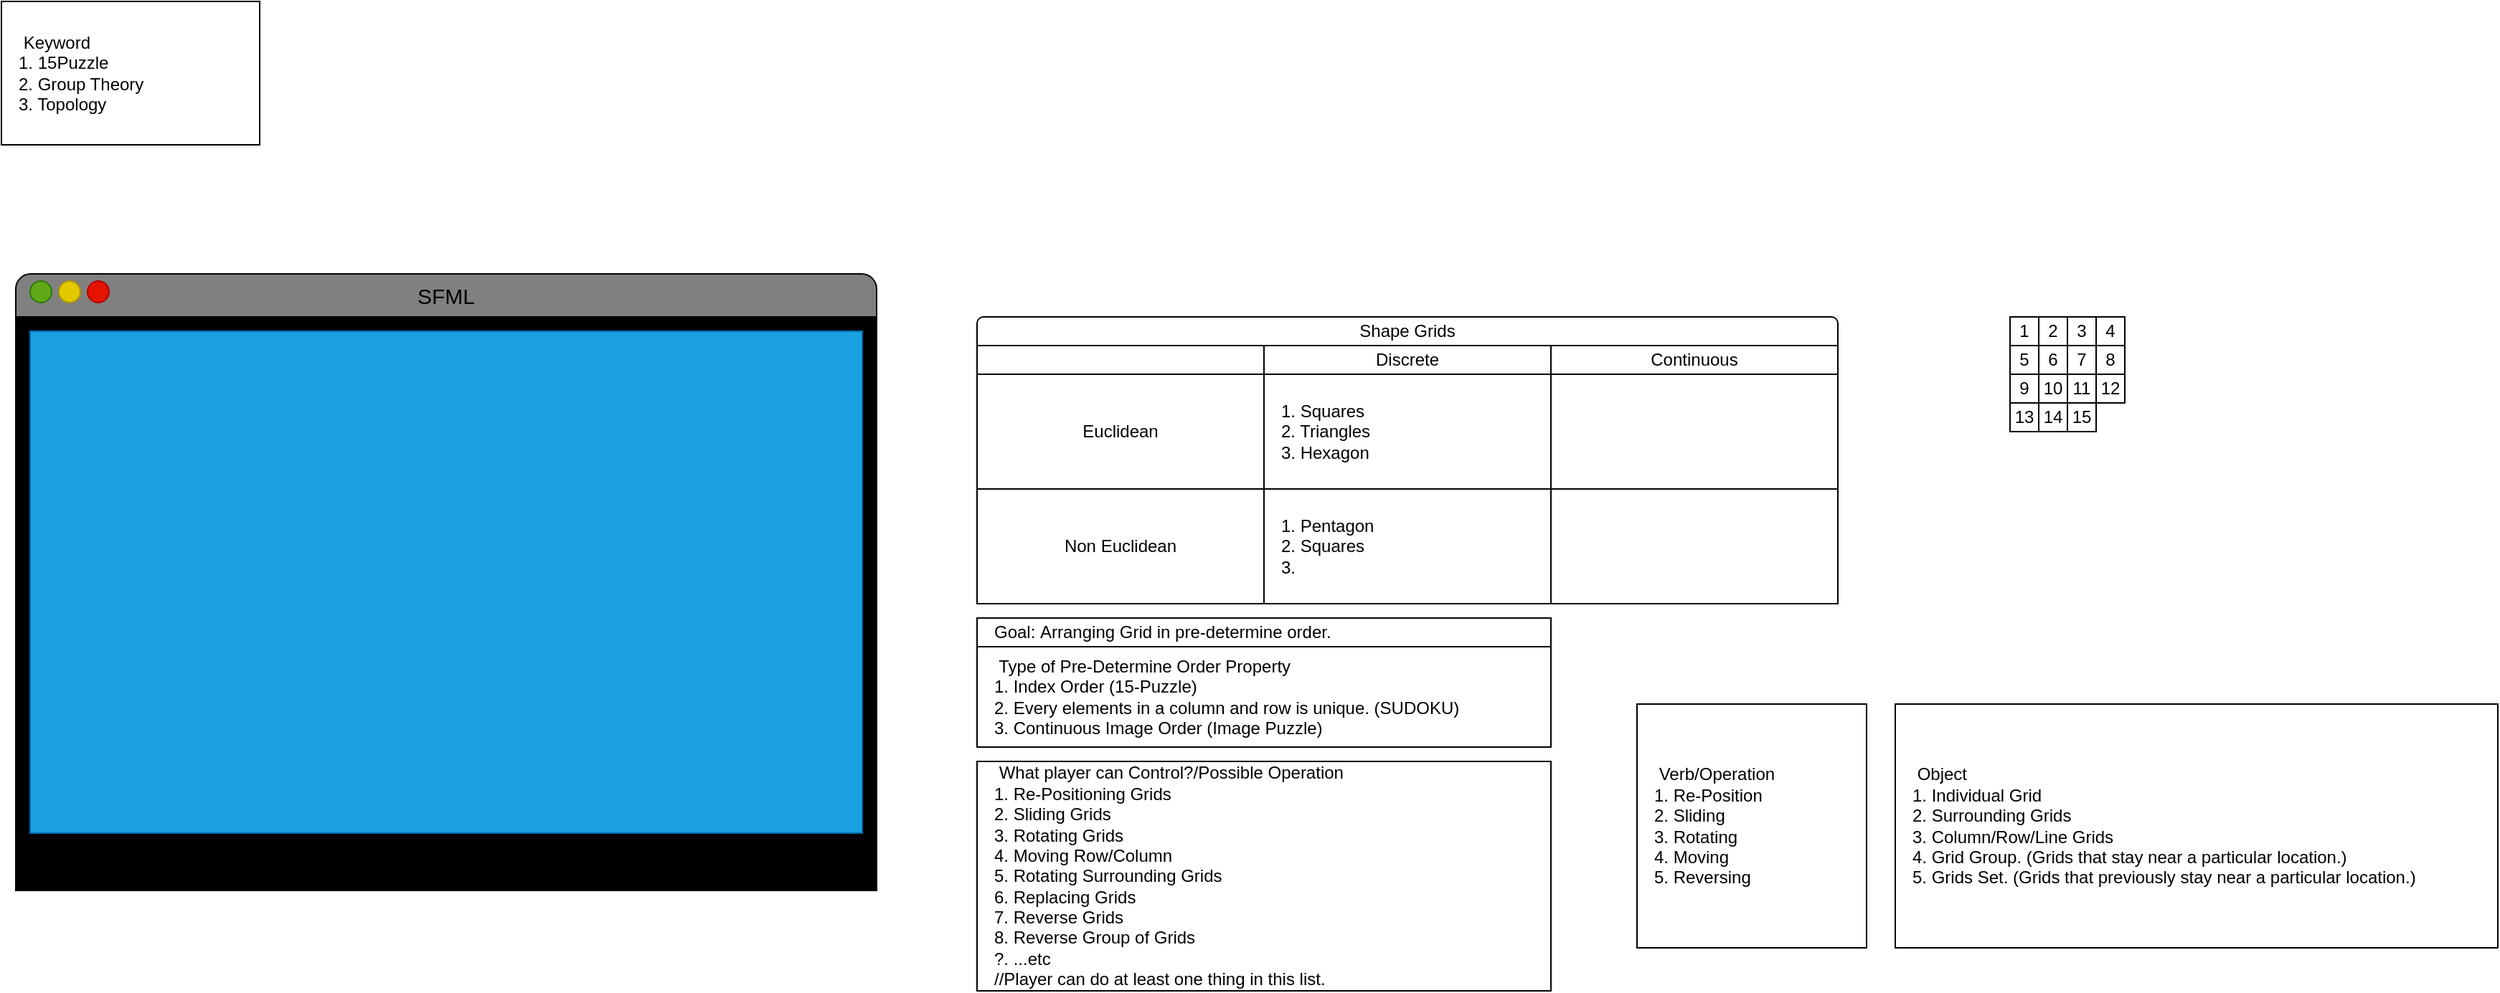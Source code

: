 <mxfile version="17.4.0" type="github">
  <diagram id="6oDgEVkb3G0dYZt31TxD" name="Page-1">
    <mxGraphModel dx="737" dy="427" grid="1" gridSize="10" guides="1" tooltips="1" connect="1" arrows="1" fold="1" page="1" pageScale="1" pageWidth="850" pageHeight="1100" math="0" shadow="0">
      <root>
        <mxCell id="0" />
        <mxCell id="1" parent="0" />
        <mxCell id="2gLC2EfKz5ei1ZDdkJLl-1" value="&lt;span style=&quot;white-space: pre&quot;&gt;	Keyword&lt;br&gt;1. 15Puzzle&lt;br&gt;2. Group Theory&lt;br/&gt;3. Topology&lt;br&gt;&lt;/span&gt;" style="rounded=0;whiteSpace=wrap;html=1;align=left;spacingLeft=10;" vertex="1" parent="1">
          <mxGeometry x="80" y="220" width="180" height="100" as="geometry" />
        </mxCell>
        <mxCell id="2gLC2EfKz5ei1ZDdkJLl-31" value="&lt;span style=&quot;white-space: pre&quot;&gt;	What player can Control?/Possible Operation&lt;br&gt;1. Re-Positioning Grids&lt;br&gt;2. Sliding Grids&lt;br&gt;3. Rotating Grids&lt;br&gt;4. Moving Row/Column&lt;br&gt;5. Rotating Surrounding Grids&lt;br&gt;6. Replacing Grids&lt;br&gt;7. Reverse Grids&lt;br&gt;8. Reverse Group of Grids&lt;br&gt;?. ...etc&lt;br&gt;//Player can do at least one thing in this list.&lt;br&gt;&lt;/span&gt;" style="rounded=0;whiteSpace=wrap;html=1;fontSize=12;fillColor=#FFFFFF;align=left;spacingLeft=10;" vertex="1" parent="1">
          <mxGeometry x="760" y="750" width="400" height="160" as="geometry" />
        </mxCell>
        <mxCell id="2gLC2EfKz5ei1ZDdkJLl-32" value="" style="group" vertex="1" connectable="0" parent="1">
          <mxGeometry x="760" y="650" width="400" height="90" as="geometry" />
        </mxCell>
        <mxCell id="2gLC2EfKz5ei1ZDdkJLl-29" value="Goal:&amp;nbsp;Arranging Grid in pre-determine order." style="rounded=0;whiteSpace=wrap;html=1;fontSize=12;fillColor=#FFFFFF;align=left;spacingLeft=10;" vertex="1" parent="2gLC2EfKz5ei1ZDdkJLl-32">
          <mxGeometry width="400" height="20" as="geometry" />
        </mxCell>
        <mxCell id="2gLC2EfKz5ei1ZDdkJLl-30" value="&lt;span style=&quot;white-space: pre&quot;&gt;	Type of Pre-Determine Order Property&lt;/span&gt;&lt;br style=&quot;font-size: 12px&quot;&gt;&lt;span style=&quot;white-space: pre&quot;&gt;1. Index Order (15-Puzzle)&lt;/span&gt;&lt;br&gt;&lt;span style=&quot;white-space: pre&quot;&gt;2. Every elements in a column and row is unique. (SUDOKU)&lt;/span&gt;&lt;br style=&quot;font-size: 12px&quot;&gt;&lt;span style=&quot;white-space: pre&quot;&gt;3. Continuous Image Order (Image Puzzle)&lt;br&gt;&lt;/span&gt;" style="rounded=0;whiteSpace=wrap;html=1;fontSize=12;fillColor=#FFFFFF;align=left;spacingLeft=10;" vertex="1" parent="2gLC2EfKz5ei1ZDdkJLl-32">
          <mxGeometry y="20" width="400" height="70" as="geometry" />
        </mxCell>
        <mxCell id="2gLC2EfKz5ei1ZDdkJLl-33" value="" style="group" vertex="1" connectable="0" parent="1">
          <mxGeometry x="760" y="440" width="600" height="200" as="geometry" />
        </mxCell>
        <mxCell id="2gLC2EfKz5ei1ZDdkJLl-28" value="Shape Grids" style="rounded=1;whiteSpace=wrap;html=1;fontSize=12;fillColor=#FFFFFF;spacingTop=-10;" vertex="1" parent="2gLC2EfKz5ei1ZDdkJLl-33">
          <mxGeometry width="600" height="30" as="geometry" />
        </mxCell>
        <mxCell id="2gLC2EfKz5ei1ZDdkJLl-19" value="Discrete" style="rounded=0;whiteSpace=wrap;html=1;fontSize=12;fillColor=#FFFFFF;" vertex="1" parent="2gLC2EfKz5ei1ZDdkJLl-33">
          <mxGeometry x="200" y="20" width="200" height="20" as="geometry" />
        </mxCell>
        <mxCell id="2gLC2EfKz5ei1ZDdkJLl-20" value="Continuous" style="rounded=0;whiteSpace=wrap;html=1;fontSize=12;fillColor=#FFFFFF;" vertex="1" parent="2gLC2EfKz5ei1ZDdkJLl-33">
          <mxGeometry x="400" y="20" width="200" height="20" as="geometry" />
        </mxCell>
        <mxCell id="2gLC2EfKz5ei1ZDdkJLl-21" value="Euclidean" style="rounded=0;whiteSpace=wrap;html=1;fontSize=12;fillColor=#FFFFFF;" vertex="1" parent="2gLC2EfKz5ei1ZDdkJLl-33">
          <mxGeometry y="40" width="200" height="80" as="geometry" />
        </mxCell>
        <mxCell id="2gLC2EfKz5ei1ZDdkJLl-22" value="Non Euclidean" style="rounded=0;whiteSpace=wrap;html=1;fontSize=12;fillColor=#FFFFFF;" vertex="1" parent="2gLC2EfKz5ei1ZDdkJLl-33">
          <mxGeometry y="120" width="200" height="80" as="geometry" />
        </mxCell>
        <mxCell id="2gLC2EfKz5ei1ZDdkJLl-23" value="1. Squares&lt;br style=&quot;font-size: 12px;&quot;&gt;2. Triangles&lt;br style=&quot;font-size: 12px;&quot;&gt;3. Hexagon" style="rounded=0;whiteSpace=wrap;html=1;fontSize=12;fillColor=#FFFFFF;align=left;spacingLeft=10;" vertex="1" parent="2gLC2EfKz5ei1ZDdkJLl-33">
          <mxGeometry x="200" y="40" width="200" height="80" as="geometry" />
        </mxCell>
        <mxCell id="2gLC2EfKz5ei1ZDdkJLl-24" value="1. Pentagon&lt;br style=&quot;font-size: 12px;&quot;&gt;2. Squares&lt;br style=&quot;font-size: 12px;&quot;&gt;3.&amp;nbsp;" style="rounded=0;whiteSpace=wrap;html=1;fontSize=12;fillColor=#FFFFFF;align=left;spacingLeft=10;" vertex="1" parent="2gLC2EfKz5ei1ZDdkJLl-33">
          <mxGeometry x="200" y="120" width="200" height="80" as="geometry" />
        </mxCell>
        <mxCell id="2gLC2EfKz5ei1ZDdkJLl-25" value="" style="rounded=0;whiteSpace=wrap;html=1;fontSize=12;fillColor=#FFFFFF;align=left;spacingLeft=10;" vertex="1" parent="2gLC2EfKz5ei1ZDdkJLl-33">
          <mxGeometry x="400" y="40" width="200" height="80" as="geometry" />
        </mxCell>
        <mxCell id="2gLC2EfKz5ei1ZDdkJLl-26" value="" style="rounded=0;whiteSpace=wrap;html=1;fontSize=12;fillColor=#FFFFFF;align=left;spacingLeft=10;" vertex="1" parent="2gLC2EfKz5ei1ZDdkJLl-33">
          <mxGeometry x="400" y="120" width="200" height="80" as="geometry" />
        </mxCell>
        <mxCell id="2gLC2EfKz5ei1ZDdkJLl-27" value="" style="rounded=0;whiteSpace=wrap;html=1;fontSize=12;fillColor=#FFFFFF;" vertex="1" parent="2gLC2EfKz5ei1ZDdkJLl-33">
          <mxGeometry y="20" width="200" height="20" as="geometry" />
        </mxCell>
        <mxCell id="2gLC2EfKz5ei1ZDdkJLl-34" value="" style="group" vertex="1" connectable="0" parent="1">
          <mxGeometry x="90" y="410" width="600" height="430" as="geometry" />
        </mxCell>
        <mxCell id="2gLC2EfKz5ei1ZDdkJLl-5" value="" style="rounded=1;whiteSpace=wrap;html=1;fillColor=#808080;" vertex="1" parent="2gLC2EfKz5ei1ZDdkJLl-34">
          <mxGeometry width="600" height="70" as="geometry" />
        </mxCell>
        <mxCell id="2gLC2EfKz5ei1ZDdkJLl-2" value="" style="rounded=0;whiteSpace=wrap;html=1;fillColor=#000000;" vertex="1" parent="2gLC2EfKz5ei1ZDdkJLl-34">
          <mxGeometry y="30" width="600" height="400" as="geometry" />
        </mxCell>
        <mxCell id="2gLC2EfKz5ei1ZDdkJLl-6" value="" style="rounded=0;whiteSpace=wrap;html=1;fillColor=#1ba1e2;strokeColor=#006EAF;fontColor=#ffffff;" vertex="1" parent="2gLC2EfKz5ei1ZDdkJLl-34">
          <mxGeometry x="10" y="40" width="580" height="350" as="geometry" />
        </mxCell>
        <mxCell id="2gLC2EfKz5ei1ZDdkJLl-8" value="SFML" style="text;html=1;strokeColor=none;fillColor=none;align=center;verticalAlign=middle;whiteSpace=wrap;rounded=0;fontSize=15;" vertex="1" parent="2gLC2EfKz5ei1ZDdkJLl-34">
          <mxGeometry x="270" width="60" height="30" as="geometry" />
        </mxCell>
        <mxCell id="2gLC2EfKz5ei1ZDdkJLl-9" value="" style="ellipse;whiteSpace=wrap;html=1;aspect=fixed;fillColor=#60a917;fontColor=#ffffff;strokeColor=#2D7600;" vertex="1" parent="2gLC2EfKz5ei1ZDdkJLl-34">
          <mxGeometry x="10" y="5" width="15" height="15" as="geometry" />
        </mxCell>
        <mxCell id="2gLC2EfKz5ei1ZDdkJLl-10" value="" style="ellipse;whiteSpace=wrap;html=1;aspect=fixed;fillColor=#e3c800;fontColor=#000000;strokeColor=#B09500;" vertex="1" parent="2gLC2EfKz5ei1ZDdkJLl-34">
          <mxGeometry x="30" y="5" width="15" height="15" as="geometry" />
        </mxCell>
        <mxCell id="2gLC2EfKz5ei1ZDdkJLl-11" value="" style="ellipse;whiteSpace=wrap;html=1;aspect=fixed;fillColor=#e51400;fontColor=#ffffff;strokeColor=#B20000;" vertex="1" parent="2gLC2EfKz5ei1ZDdkJLl-34">
          <mxGeometry x="50" y="5" width="15" height="15" as="geometry" />
        </mxCell>
        <mxCell id="2gLC2EfKz5ei1ZDdkJLl-36" value="&lt;span style=&quot;white-space: pre&quot;&gt;	Verb/Operation&lt;br&gt;1. Re-Position&lt;br&gt;2. Sliding&lt;br&gt;3. Rotating&lt;br&gt;4. Moving&lt;br&gt;5. Reversing&lt;br&gt;&lt;/span&gt;" style="rounded=0;whiteSpace=wrap;html=1;fontSize=12;fillColor=#FFFFFF;align=left;spacingLeft=10;" vertex="1" parent="1">
          <mxGeometry x="1220" y="710" width="160" height="170" as="geometry" />
        </mxCell>
        <mxCell id="2gLC2EfKz5ei1ZDdkJLl-38" value="&lt;span style=&quot;white-space: pre&quot;&gt;&lt;span style=&quot;white-space: pre&quot;&gt;	Object&lt;br&gt;&lt;/span&gt;1. Individual Grid&lt;br&gt;2. Surrounding Grids&lt;br&gt;3. &lt;/span&gt;&lt;span style=&quot;white-space: pre&quot;&gt;Column/Row/Line Grids&lt;/span&gt;&lt;br&gt;&lt;span style=&quot;white-space: pre&quot;&gt;4. Grid Group. (Grids that stay near a particular location.)&lt;/span&gt;&lt;br&gt;&lt;span style=&quot;white-space: pre&quot;&gt;5. Grids Set. (Grids that previously stay near a particular location.)&lt;br&gt;&lt;/span&gt;" style="rounded=0;whiteSpace=wrap;html=1;fontSize=12;fillColor=#FFFFFF;align=left;spacingLeft=10;" vertex="1" parent="1">
          <mxGeometry x="1400" y="710" width="420" height="170" as="geometry" />
        </mxCell>
        <mxCell id="2gLC2EfKz5ei1ZDdkJLl-61" value="" style="group" vertex="1" connectable="0" parent="1">
          <mxGeometry x="1480" y="440" width="80" height="80" as="geometry" />
        </mxCell>
        <mxCell id="2gLC2EfKz5ei1ZDdkJLl-37" value="1" style="whiteSpace=wrap;html=1;aspect=fixed;fontSize=12;fillColor=#FFFFFF;" vertex="1" parent="2gLC2EfKz5ei1ZDdkJLl-61">
          <mxGeometry width="20" height="20" as="geometry" />
        </mxCell>
        <mxCell id="2gLC2EfKz5ei1ZDdkJLl-39" value="2" style="whiteSpace=wrap;html=1;aspect=fixed;fontSize=12;fillColor=#FFFFFF;" vertex="1" parent="2gLC2EfKz5ei1ZDdkJLl-61">
          <mxGeometry x="20" width="20" height="20" as="geometry" />
        </mxCell>
        <mxCell id="2gLC2EfKz5ei1ZDdkJLl-40" value="3" style="whiteSpace=wrap;html=1;aspect=fixed;fontSize=12;fillColor=#FFFFFF;" vertex="1" parent="2gLC2EfKz5ei1ZDdkJLl-61">
          <mxGeometry x="40" width="20" height="20" as="geometry" />
        </mxCell>
        <mxCell id="2gLC2EfKz5ei1ZDdkJLl-41" value="4" style="whiteSpace=wrap;html=1;aspect=fixed;fontSize=12;fillColor=#FFFFFF;" vertex="1" parent="2gLC2EfKz5ei1ZDdkJLl-61">
          <mxGeometry x="60" width="20" height="20" as="geometry" />
        </mxCell>
        <mxCell id="2gLC2EfKz5ei1ZDdkJLl-42" value="5" style="whiteSpace=wrap;html=1;aspect=fixed;fontSize=12;fillColor=#FFFFFF;" vertex="1" parent="2gLC2EfKz5ei1ZDdkJLl-61">
          <mxGeometry y="20" width="20" height="20" as="geometry" />
        </mxCell>
        <mxCell id="2gLC2EfKz5ei1ZDdkJLl-43" value="6" style="whiteSpace=wrap;html=1;aspect=fixed;fontSize=12;fillColor=#FFFFFF;" vertex="1" parent="2gLC2EfKz5ei1ZDdkJLl-61">
          <mxGeometry x="20" y="20" width="20" height="20" as="geometry" />
        </mxCell>
        <mxCell id="2gLC2EfKz5ei1ZDdkJLl-51" value="7" style="whiteSpace=wrap;html=1;aspect=fixed;fontSize=12;fillColor=#FFFFFF;" vertex="1" parent="2gLC2EfKz5ei1ZDdkJLl-61">
          <mxGeometry x="40" y="20" width="20" height="20" as="geometry" />
        </mxCell>
        <mxCell id="2gLC2EfKz5ei1ZDdkJLl-52" value="8" style="whiteSpace=wrap;html=1;aspect=fixed;fontSize=12;fillColor=#FFFFFF;" vertex="1" parent="2gLC2EfKz5ei1ZDdkJLl-61">
          <mxGeometry x="60" y="20" width="20" height="20" as="geometry" />
        </mxCell>
        <mxCell id="2gLC2EfKz5ei1ZDdkJLl-54" value="15" style="whiteSpace=wrap;html=1;aspect=fixed;fontSize=12;fillColor=#FFFFFF;" vertex="1" parent="2gLC2EfKz5ei1ZDdkJLl-61">
          <mxGeometry x="40" y="60" width="20" height="20" as="geometry" />
        </mxCell>
        <mxCell id="2gLC2EfKz5ei1ZDdkJLl-55" value="14" style="whiteSpace=wrap;html=1;aspect=fixed;fontSize=12;fillColor=#FFFFFF;" vertex="1" parent="2gLC2EfKz5ei1ZDdkJLl-61">
          <mxGeometry x="20" y="60" width="20" height="20" as="geometry" />
        </mxCell>
        <mxCell id="2gLC2EfKz5ei1ZDdkJLl-56" value="13" style="whiteSpace=wrap;html=1;aspect=fixed;fontSize=12;fillColor=#FFFFFF;" vertex="1" parent="2gLC2EfKz5ei1ZDdkJLl-61">
          <mxGeometry y="60" width="20" height="20" as="geometry" />
        </mxCell>
        <mxCell id="2gLC2EfKz5ei1ZDdkJLl-57" value="9" style="whiteSpace=wrap;html=1;aspect=fixed;fontSize=12;fillColor=#FFFFFF;" vertex="1" parent="2gLC2EfKz5ei1ZDdkJLl-61">
          <mxGeometry y="40" width="20" height="20" as="geometry" />
        </mxCell>
        <mxCell id="2gLC2EfKz5ei1ZDdkJLl-58" value="10" style="whiteSpace=wrap;html=1;aspect=fixed;fontSize=12;fillColor=#FFFFFF;" vertex="1" parent="2gLC2EfKz5ei1ZDdkJLl-61">
          <mxGeometry x="20" y="40" width="20" height="20" as="geometry" />
        </mxCell>
        <mxCell id="2gLC2EfKz5ei1ZDdkJLl-59" value="11" style="whiteSpace=wrap;html=1;aspect=fixed;fontSize=12;fillColor=#FFFFFF;" vertex="1" parent="2gLC2EfKz5ei1ZDdkJLl-61">
          <mxGeometry x="40" y="40" width="20" height="20" as="geometry" />
        </mxCell>
        <mxCell id="2gLC2EfKz5ei1ZDdkJLl-60" value="12" style="whiteSpace=wrap;html=1;aspect=fixed;fontSize=12;fillColor=#FFFFFF;" vertex="1" parent="2gLC2EfKz5ei1ZDdkJLl-61">
          <mxGeometry x="60" y="40" width="20" height="20" as="geometry" />
        </mxCell>
      </root>
    </mxGraphModel>
  </diagram>
</mxfile>
